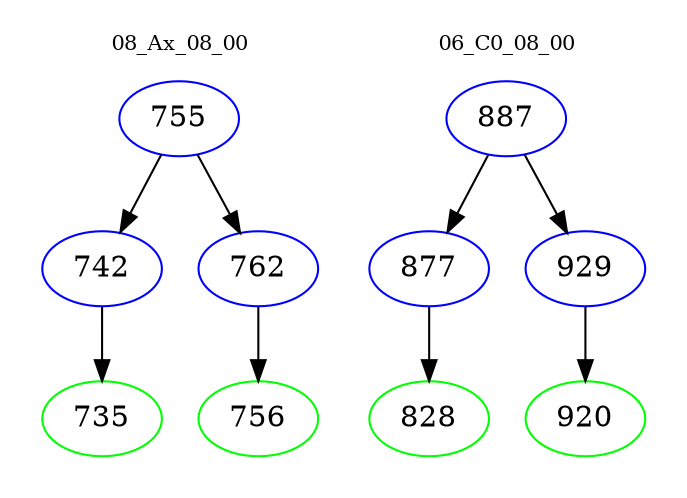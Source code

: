 digraph{
subgraph cluster_0 {
color = white
label = "08_Ax_08_00";
fontsize=10;
T0_755 [label="755", color="blue"]
T0_755 -> T0_742 [color="black"]
T0_742 [label="742", color="blue"]
T0_742 -> T0_735 [color="black"]
T0_735 [label="735", color="green"]
T0_755 -> T0_762 [color="black"]
T0_762 [label="762", color="blue"]
T0_762 -> T0_756 [color="black"]
T0_756 [label="756", color="green"]
}
subgraph cluster_1 {
color = white
label = "06_C0_08_00";
fontsize=10;
T1_887 [label="887", color="blue"]
T1_887 -> T1_877 [color="black"]
T1_877 [label="877", color="blue"]
T1_877 -> T1_828 [color="black"]
T1_828 [label="828", color="green"]
T1_887 -> T1_929 [color="black"]
T1_929 [label="929", color="blue"]
T1_929 -> T1_920 [color="black"]
T1_920 [label="920", color="green"]
}
}
